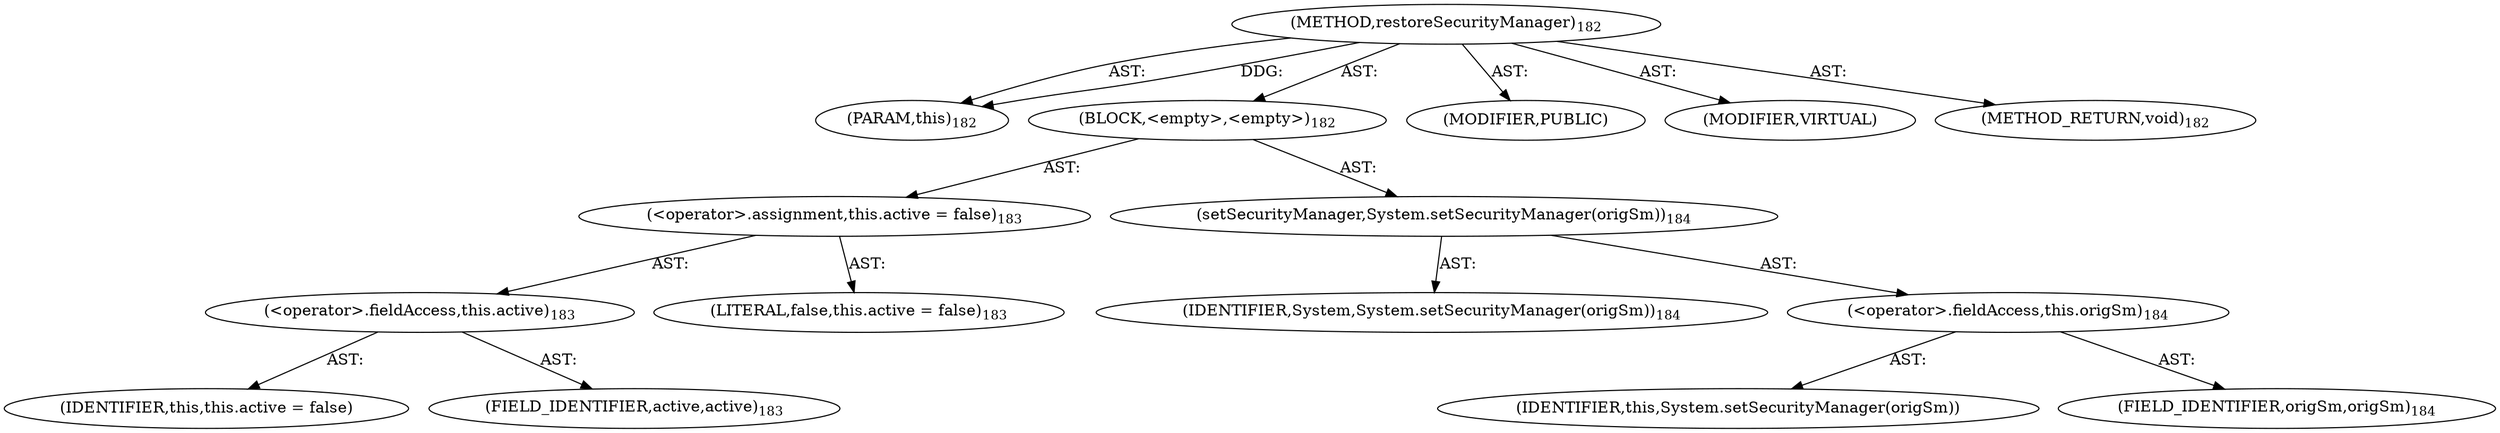 digraph "restoreSecurityManager" {  
"111669149702" [label = <(METHOD,restoreSecurityManager)<SUB>182</SUB>> ]
"115964117007" [label = <(PARAM,this)<SUB>182</SUB>> ]
"25769803811" [label = <(BLOCK,&lt;empty&gt;,&lt;empty&gt;)<SUB>182</SUB>> ]
"30064771271" [label = <(&lt;operator&gt;.assignment,this.active = false)<SUB>183</SUB>> ]
"30064771272" [label = <(&lt;operator&gt;.fieldAccess,this.active)<SUB>183</SUB>> ]
"68719476887" [label = <(IDENTIFIER,this,this.active = false)> ]
"55834574894" [label = <(FIELD_IDENTIFIER,active,active)<SUB>183</SUB>> ]
"90194313274" [label = <(LITERAL,false,this.active = false)<SUB>183</SUB>> ]
"30064771273" [label = <(setSecurityManager,System.setSecurityManager(origSm))<SUB>184</SUB>> ]
"68719476888" [label = <(IDENTIFIER,System,System.setSecurityManager(origSm))<SUB>184</SUB>> ]
"30064771274" [label = <(&lt;operator&gt;.fieldAccess,this.origSm)<SUB>184</SUB>> ]
"68719476889" [label = <(IDENTIFIER,this,System.setSecurityManager(origSm))> ]
"55834574895" [label = <(FIELD_IDENTIFIER,origSm,origSm)<SUB>184</SUB>> ]
"133143986194" [label = <(MODIFIER,PUBLIC)> ]
"133143986195" [label = <(MODIFIER,VIRTUAL)> ]
"128849018886" [label = <(METHOD_RETURN,void)<SUB>182</SUB>> ]
  "111669149702" -> "115964117007"  [ label = "AST: "] 
  "111669149702" -> "25769803811"  [ label = "AST: "] 
  "111669149702" -> "133143986194"  [ label = "AST: "] 
  "111669149702" -> "133143986195"  [ label = "AST: "] 
  "111669149702" -> "128849018886"  [ label = "AST: "] 
  "25769803811" -> "30064771271"  [ label = "AST: "] 
  "25769803811" -> "30064771273"  [ label = "AST: "] 
  "30064771271" -> "30064771272"  [ label = "AST: "] 
  "30064771271" -> "90194313274"  [ label = "AST: "] 
  "30064771272" -> "68719476887"  [ label = "AST: "] 
  "30064771272" -> "55834574894"  [ label = "AST: "] 
  "30064771273" -> "68719476888"  [ label = "AST: "] 
  "30064771273" -> "30064771274"  [ label = "AST: "] 
  "30064771274" -> "68719476889"  [ label = "AST: "] 
  "30064771274" -> "55834574895"  [ label = "AST: "] 
  "111669149702" -> "115964117007"  [ label = "DDG: "] 
}
